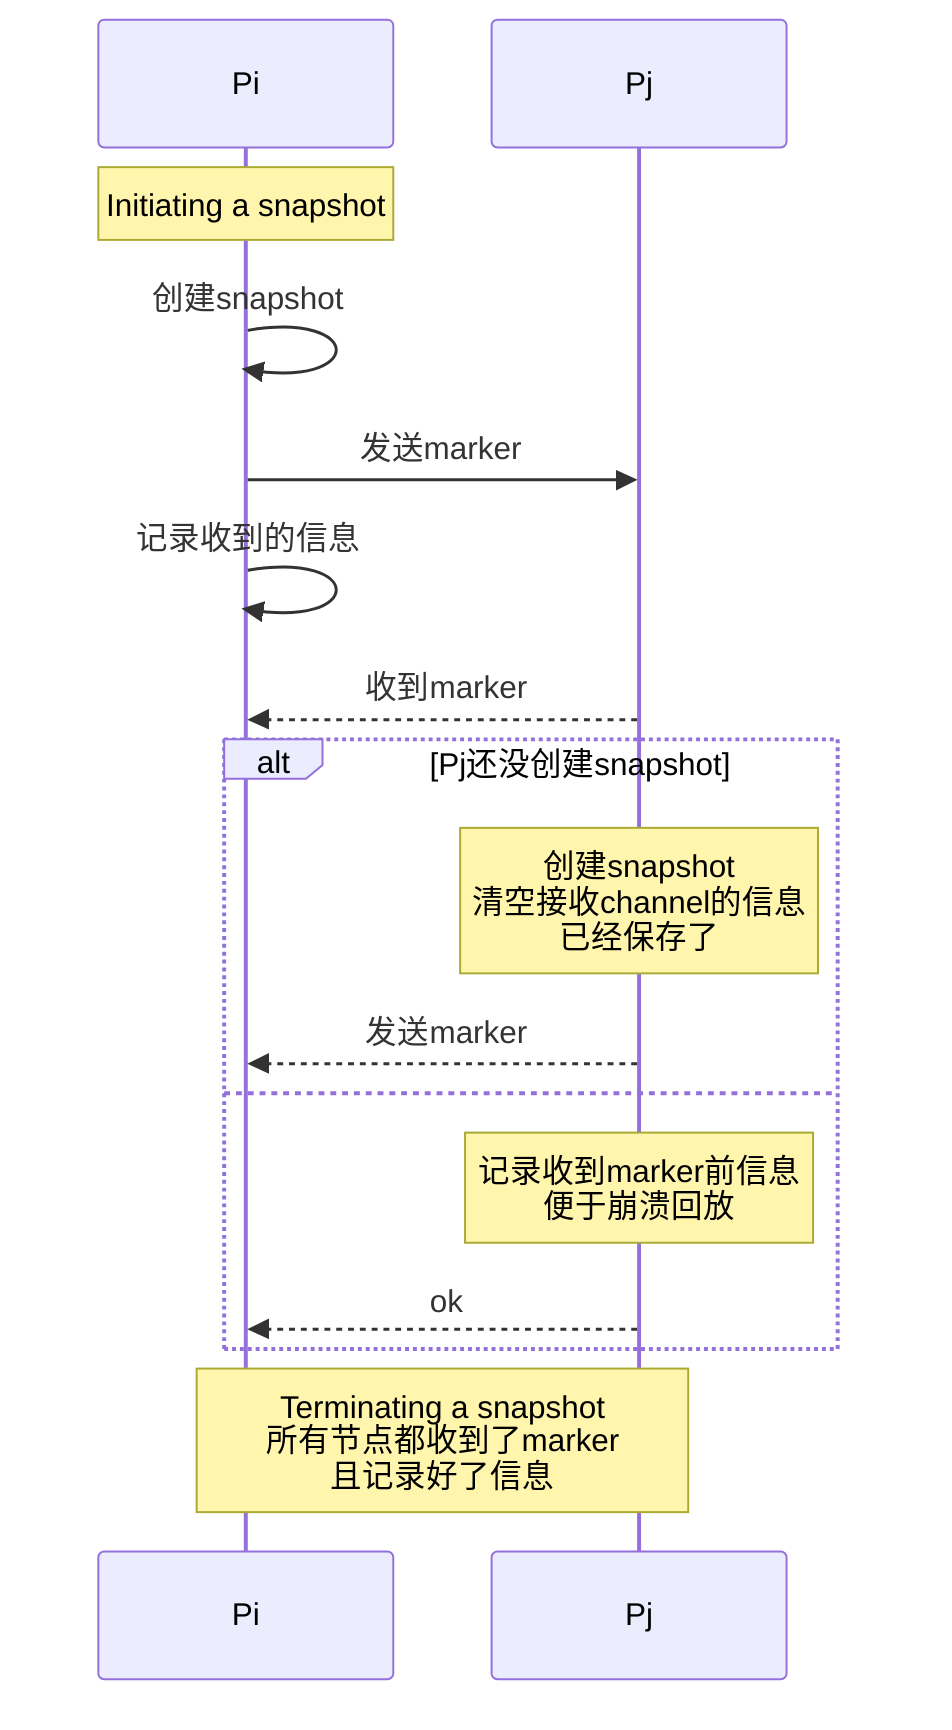 sequenceDiagram
    NOte over Pi: Initiating a snapshot
    Pi->>Pi: 创建snapshot
    Pi->>Pj: 发送marker
    Pi->>Pi: 记录收到的信息

    Pj-->>Pi: 收到marker
    alt Pj还没创建snapshot
        NOte over Pj: 创建snapshot<br>清空接收channel的信息<br>已经保存了
        Pj-->>Pi: 发送marker
    else
        NOte over Pj: 记录收到marker前信息<br>便于崩溃回放
        Pj-->>Pi: ok
    end
    NOte over Pi,Pj: Terminating a snapshot <br> 所有节点都收到了marker<br>且记录好了信息